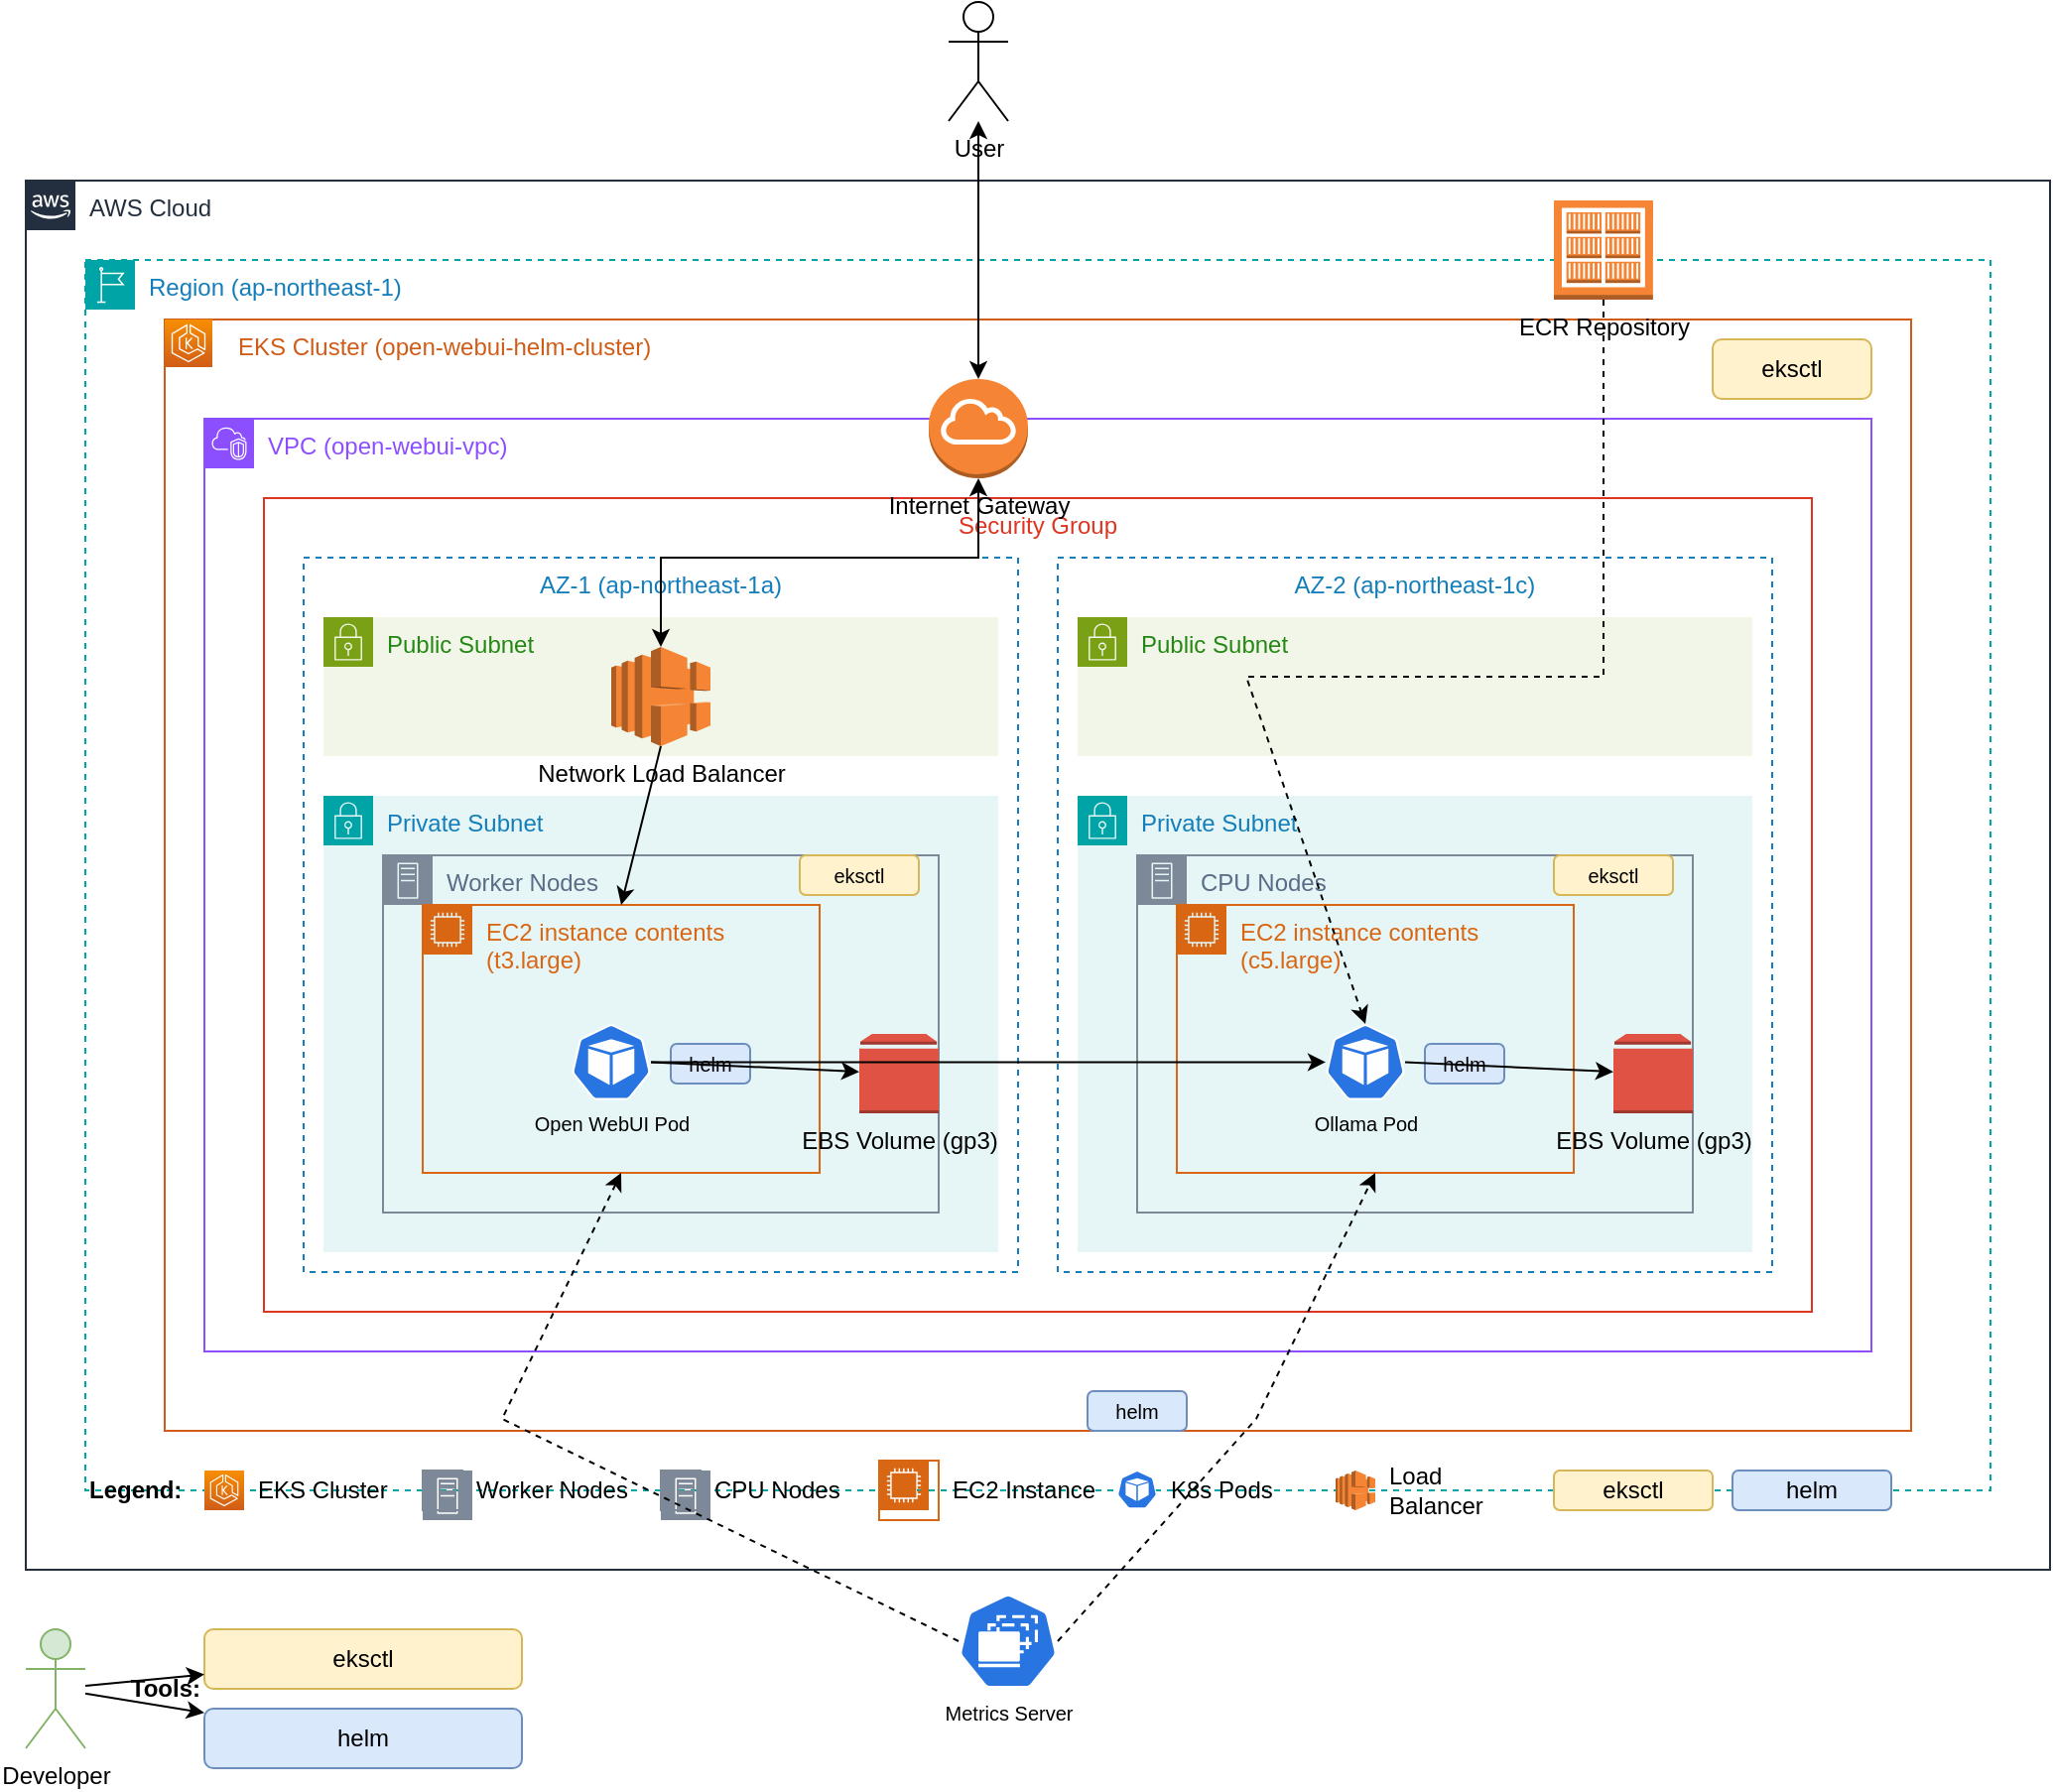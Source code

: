 <mxfile>
    <diagram id="open-webui-eks-architecture" name="Page-1">
        <mxGraphModel dx="365" dy="427" grid="1" gridSize="10" guides="1" tooltips="1" connect="1" arrows="1" fold="1" page="1" pageScale="1" pageWidth="1100" pageHeight="850" math="0" shadow="0">
            <root>
                <mxCell id="0"/>
                <mxCell id="1" parent="0"/>
                <mxCell id="user" value="User" style="shape=umlActor;verticalLabelPosition=bottom;verticalAlign=top;html=1;outlineConnect=0;" parent="1" vertex="1">
                    <mxGeometry x="505" y="10" width="30" height="60" as="geometry"/>
                </mxCell>
                <mxCell id="developer" value="Developer" style="shape=umlActor;verticalLabelPosition=bottom;verticalAlign=top;html=1;outlineConnect=0;fillColor=#d5e8d4;strokeColor=#82b366;" parent="1" vertex="1">
                    <mxGeometry x="40" y="830" width="30" height="60" as="geometry"/>
                </mxCell>
                <mxCell id="tools_used" value="Tools:" style="text;html=1;strokeColor=none;fillColor=none;align=right;verticalAlign=middle;whiteSpace=wrap;rounded=0;fontStyle=1" parent="1" vertex="1">
                    <mxGeometry x="70" y="850" width="60" height="20" as="geometry"/>
                </mxCell>
                <mxCell id="eksctl_tool" value="eksctl" style="rounded=1;whiteSpace=wrap;html=1;fillColor=#fff2cc;strokeColor=#d6b656;align=center;verticalAlign=middle;" parent="1" vertex="1">
                    <mxGeometry x="130" y="830" width="160" height="30" as="geometry"/>
                </mxCell>
                <mxCell id="helm_tool" value="helm" style="rounded=1;whiteSpace=wrap;html=1;fillColor=#dae8fc;strokeColor=#6c8ebf;align=center;verticalAlign=middle;" parent="1" vertex="1">
                    <mxGeometry x="130" y="870" width="160" height="30" as="geometry"/>
                </mxCell>
                <mxCell id="aws_cloud" value="AWS Cloud" style="points=[[0,0],[0.25,0],[0.5,0],[0.75,0],[1,0],[1,0.25],[1,0.5],[1,0.75],[1,1],[0.75,1],[0.5,1],[0.25,1],[0,1],[0,0.75],[0,0.5],[0,0.25]];outlineConnect=0;gradientColor=none;html=1;whiteSpace=wrap;fontSize=12;fontStyle=0;container=1;pointerEvents=0;collapsible=0;recursiveResize=0;shape=mxgraph.aws4.group;grIcon=mxgraph.aws4.group_aws_cloud_alt;strokeColor=#232F3E;fillColor=none;verticalAlign=top;align=left;spacingLeft=30;fontColor=#232F3E;dashed=0;" parent="1" vertex="1">
                    <mxGeometry x="40" y="100" width="1020" height="700" as="geometry"/>
                </mxCell>
                <mxCell id="region" value="Region (ap-northeast-1)" style="points=[[0,0],[0.25,0],[0.5,0],[0.75,0],[1,0],[1,0.25],[1,0.5],[1,0.75],[1,1],[0.75,1],[0.5,1],[0.25,1],[0,1],[0,0.75],[0,0.5],[0,0.25]];outlineConnect=0;gradientColor=none;html=1;whiteSpace=wrap;fontSize=12;fontStyle=0;container=1;pointerEvents=0;collapsible=0;recursiveResize=0;shape=mxgraph.aws4.group;grIcon=mxgraph.aws4.group_region;strokeColor=#00A4A6;fillColor=none;verticalAlign=top;align=left;spacingLeft=30;fontColor=#147EBA;dashed=1;" parent="aws_cloud" vertex="1">
                    <mxGeometry x="30" y="40" width="960" height="620" as="geometry"/>
                </mxCell>
                <mxCell id="eks_cluster" value="EKS Cluster (open-webui-helm-cluster)" style="fillColor=none;strokeColor=#D05C17;verticalAlign=top;fontStyle=0;fontColor=#D05C17;whiteSpace=wrap;html=1;align=left;spacingLeft=35;dashed=0;rounded=0;glass=0;shadow=0;" parent="region" vertex="1">
                    <mxGeometry x="40" y="30" width="880" height="560" as="geometry"/>
                </mxCell>
                <mxCell id="created_with_eksctl" value="eksctl" style="rounded=1;whiteSpace=wrap;html=1;fillColor=#fff2cc;strokeColor=#d6b656;align=center;verticalAlign=middle;" parent="region" vertex="1">
                    <mxGeometry x="820" y="40" width="80" height="30" as="geometry"/>
                </mxCell>
                <mxCell id="eks_icon" value="" style="sketch=0;points=[[0,0,0],[0.25,0,0],[0.5,0,0],[0.75,0,0],[1,0,0],[0,1,0],[0.25,1,0],[0.5,1,0],[0.75,1,0],[1,1,0],[0,0.25,0],[0,0.5,0],[0,0.75,0],[1,0.25,0],[1,0.5,0],[1,0.75,0]];outlineConnect=0;fontColor=#232F3E;gradientColor=#F78E04;gradientDirection=north;fillColor=#D05C17;strokeColor=#ffffff;dashed=0;verticalLabelPosition=bottom;verticalAlign=top;align=center;html=1;fontSize=12;fontStyle=0;aspect=fixed;shape=mxgraph.aws4.resourceIcon;resIcon=mxgraph.aws4.eks;" parent="region" vertex="1">
                    <mxGeometry x="40" y="30" width="24" height="24" as="geometry"/>
                </mxCell>
                <mxCell id="vpc" value="VPC (open-webui-vpc)" style="points=[[0,0],[0.25,0],[0.5,0],[0.75,0],[1,0],[1,0.25],[1,0.5],[1,0.75],[1,1],[0.75,1],[0.5,1],[0.25,1],[0,1],[0,0.75],[0,0.5],[0,0.25]];outlineConnect=0;gradientColor=none;html=1;whiteSpace=wrap;fontSize=12;fontStyle=0;container=1;pointerEvents=0;collapsible=0;recursiveResize=0;shape=mxgraph.aws4.group;grIcon=mxgraph.aws4.group_vpc2;strokeColor=#8C4FFF;fillColor=none;verticalAlign=top;align=left;spacingLeft=30;fontColor=#8C4FFF;dashed=0;" parent="region" vertex="1">
                    <mxGeometry x="60" y="80" width="840" height="470" as="geometry"/>
                </mxCell>
                <mxCell id="security_group" value="Security Group" style="fillColor=none;strokeColor=#DD3522;verticalAlign=top;fontStyle=0;fontColor=#DD3522;whiteSpace=wrap;html=1;" parent="vpc" vertex="1">
                    <mxGeometry x="30" y="40" width="780" height="410" as="geometry"/>
                </mxCell>
                <mxCell id="igw" value="Internet Gateway" style="outlineConnect=0;dashed=0;verticalLabelPosition=bottom;verticalAlign=top;align=center;html=1;shape=mxgraph.aws3.internet_gateway;fillColor=#F58534;gradientColor=none;" parent="vpc" vertex="1">
                    <mxGeometry x="365" y="-20" width="50" height="50" as="geometry"/>
                </mxCell>
                <mxCell id="az1" value="AZ-1 (ap-northeast-1a)" style="fillColor=none;strokeColor=#147EBA;dashed=1;verticalAlign=top;fontStyle=0;fontColor=#147EBA;whiteSpace=wrap;html=1;" parent="vpc" vertex="1">
                    <mxGeometry x="50" y="70" width="360" height="360" as="geometry"/>
                </mxCell>
                <mxCell id="az2" value="AZ-2 (ap-northeast-1c)" style="fillColor=none;strokeColor=#147EBA;dashed=1;verticalAlign=top;fontStyle=0;fontColor=#147EBA;whiteSpace=wrap;html=1;" parent="vpc" vertex="1">
                    <mxGeometry x="430" y="70" width="360" height="360" as="geometry"/>
                </mxCell>
                <mxCell id="public_subnet_az1" value="Public Subnet" style="points=[[0,0],[0.25,0],[0.5,0],[0.75,0],[1,0],[1,0.25],[1,0.5],[1,0.75],[1,1],[0.75,1],[0.5,1],[0.25,1],[0,1],[0,0.75],[0,0.5],[0,0.25]];outlineConnect=0;gradientColor=none;html=1;whiteSpace=wrap;fontSize=12;fontStyle=0;container=1;pointerEvents=0;collapsible=0;recursiveResize=0;shape=mxgraph.aws4.group;grIcon=mxgraph.aws4.group_security_group;grStroke=0;strokeColor=#7AA116;fillColor=#F2F6E8;verticalAlign=top;align=left;spacingLeft=30;fontColor=#248814;dashed=0;" parent="vpc" vertex="1">
                    <mxGeometry x="60" y="100" width="340" height="70" as="geometry"/>
                </mxCell>
                <mxCell id="nlb" value="Network Load Balancer" style="outlineConnect=0;dashed=0;verticalLabelPosition=bottom;verticalAlign=top;align=center;html=1;shape=mxgraph.aws3.elastic_load_balancing;fillColor=#F58534;gradientColor=none;labelPosition=center;" parent="public_subnet_az1" vertex="1">
                    <mxGeometry x="145" y="15" width="50" height="50" as="geometry"/>
                </mxCell>
                <mxCell id="private_subnet_az1" value="Private Subnet" style="points=[[0,0],[0.25,0],[0.5,0],[0.75,0],[1,0],[1,0.25],[1,0.5],[1,0.75],[1,1],[0.75,1],[0.5,1],[0.25,1],[0,1],[0,0.75],[0,0.5],[0,0.25]];outlineConnect=0;gradientColor=none;html=1;whiteSpace=wrap;fontSize=12;fontStyle=0;container=1;pointerEvents=0;collapsible=0;recursiveResize=0;shape=mxgraph.aws4.group;grIcon=mxgraph.aws4.group_security_group;grStroke=0;strokeColor=#00A4A6;fillColor=#E6F6F7;verticalAlign=top;align=left;spacingLeft=30;fontColor=#147EBA;dashed=0;" parent="vpc" vertex="1">
                    <mxGeometry x="60" y="190" width="340" height="230" as="geometry"/>
                </mxCell>
                <mxCell id="worker_nodes" value="Worker Nodes" style="points=[[0,0],[0.25,0],[0.5,0],[0.75,0],[1,0],[1,0.25],[1,0.5],[1,0.75],[1,1],[0.75,1],[0.5,1],[0.25,1],[0,1],[0,0.75],[0,0.5],[0,0.25]];outlineConnect=0;gradientColor=none;html=1;whiteSpace=wrap;fontSize=12;fontStyle=0;container=1;pointerEvents=0;collapsible=0;recursiveResize=0;shape=mxgraph.aws4.group;grIcon=mxgraph.aws4.group_on_premise;strokeColor=#7D8998;fillColor=none;verticalAlign=top;align=left;spacingLeft=30;fontColor=#5A6C86;dashed=0;" parent="private_subnet_az1" vertex="1">
                    <mxGeometry x="30" y="30" width="280" height="180" as="geometry"/>
                </mxCell>
                <mxCell id="worker_nodes_created_with" value="eksctl" style="rounded=1;whiteSpace=wrap;html=1;fillColor=#fff2cc;strokeColor=#d6b656;align=center;fontSize=10;" parent="private_subnet_az1" vertex="1">
                    <mxGeometry x="240" y="30" width="60" height="20" as="geometry"/>
                </mxCell>
                <mxCell id="ec2_worker_instance" value="EC2 instance contents (t3.large)" style="points=[[0,0],[0.25,0],[0.5,0],[0.75,0],[1,0],[1,0.25],[1,0.5],[1,0.75],[1,1],[0.75,1],[0.5,1],[0.25,1],[0,1],[0,0.75],[0,0.5],[0,0.25]];outlineConnect=0;gradientColor=none;html=1;whiteSpace=wrap;fontSize=12;fontStyle=0;container=1;pointerEvents=0;collapsible=0;recursiveResize=0;shape=mxgraph.aws4.group;grIcon=mxgraph.aws4.group_ec2_instance_contents;strokeColor=#D86613;fillColor=none;verticalAlign=top;align=left;spacingLeft=30;fontColor=#D86613;dashed=0;" parent="private_subnet_az1" vertex="1">
                    <mxGeometry x="50" y="55" width="200" height="135" as="geometry"/>
                </mxCell>
                <mxCell id="openwebui_pod" value="Open WebUI Pod" style="sketch=0;html=1;dashed=0;whitespace=wrap;fillColor=#2875E2;strokeColor=#ffffff;points=[[0.005,0.63,0],[0.1,0.2,0],[0.9,0.2,0],[0.5,0,0],[0.995,0.63,0],[0.72,0.99,0],[0.5,1,0],[0.28,0.99,0]];verticalLabelPosition=bottom;verticalAlign=top;align=center;html=1;fontSize=10;fontStyle=0;aspect=fixed;shape=mxgraph.kubernetes.icon;prIcon=pod" parent="ec2_worker_instance" vertex="1">
                    <mxGeometry x="75" y="60" width="40" height="38.4" as="geometry"/>
                </mxCell>
                <mxCell id="openwebui_created_with" value="helm" style="rounded=1;whiteSpace=wrap;html=1;fillColor=#dae8fc;strokeColor=#6c8ebf;align=center;fontSize=10;" parent="ec2_worker_instance" vertex="1">
                    <mxGeometry x="125" y="70" width="40" height="20" as="geometry"/>
                </mxCell>
                <mxCell id="ebs_volume_az1" value="EBS Volume (gp3)" style="outlineConnect=0;dashed=0;verticalLabelPosition=bottom;verticalAlign=top;align=center;html=1;shape=mxgraph.aws3.volume;fillColor=#E05243;gradientColor=none;" parent="private_subnet_az1" vertex="1">
                    <mxGeometry x="270" y="120" width="40" height="40" as="geometry"/>
                </mxCell>
                <mxCell id="conn_openwebui_to_ebs" value="" style="endArrow=classic;html=1;rounded=0;exitX=1;exitY=0.5;exitDx=0;exitDy=0;exitPerimeter=0;" parent="private_subnet_az1" source="openwebui_pod" target="ebs_volume_az1" edge="1">
                    <mxGeometry width="50" height="50" relative="1" as="geometry">
                        <mxPoint x="170" y="180" as="sourcePoint"/>
                        <mxPoint x="220" y="130" as="targetPoint"/>
                    </mxGeometry>
                </mxCell>
                <mxCell id="public_subnet_az2" value="Public Subnet" style="points=[[0,0],[0.25,0],[0.5,0],[0.75,0],[1,0],[1,0.25],[1,0.5],[1,0.75],[1,1],[0.75,1],[0.5,1],[0.25,1],[0,1],[0,0.75],[0,0.5],[0,0.25]];outlineConnect=0;gradientColor=none;html=1;whiteSpace=wrap;fontSize=12;fontStyle=0;container=1;pointerEvents=0;collapsible=0;recursiveResize=0;shape=mxgraph.aws4.group;grIcon=mxgraph.aws4.group_security_group;grStroke=0;strokeColor=#7AA116;fillColor=#F2F6E8;verticalAlign=top;align=left;spacingLeft=30;fontColor=#248814;dashed=0;" parent="vpc" vertex="1">
                    <mxGeometry x="440" y="100" width="340" height="70" as="geometry"/>
                </mxCell>
                <mxCell id="private_subnet_az2" value="Private Subnet" style="points=[[0,0],[0.25,0],[0.5,0],[0.75,0],[1,0],[1,0.25],[1,0.5],[1,0.75],[1,1],[0.75,1],[0.5,1],[0.25,1],[0,1],[0,0.75],[0,0.5],[0,0.25]];outlineConnect=0;gradientColor=none;html=1;whiteSpace=wrap;fontSize=12;fontStyle=0;container=1;pointerEvents=0;collapsible=0;recursiveResize=0;shape=mxgraph.aws4.group;grIcon=mxgraph.aws4.group_security_group;grStroke=0;strokeColor=#00A4A6;fillColor=#E6F6F7;verticalAlign=top;align=left;spacingLeft=30;fontColor=#147EBA;dashed=0;" parent="vpc" vertex="1">
                    <mxGeometry x="440" y="190" width="340" height="230" as="geometry"/>
                </mxCell>
                <mxCell id="cpu_nodes" value="CPU Nodes" style="points=[[0,0],[0.25,0],[0.5,0],[0.75,0],[1,0],[1,0.25],[1,0.5],[1,0.75],[1,1],[0.75,1],[0.5,1],[0.25,1],[0,1],[0,0.75],[0,0.5],[0,0.25]];outlineConnect=0;gradientColor=none;html=1;whiteSpace=wrap;fontSize=12;fontStyle=0;container=1;pointerEvents=0;collapsible=0;recursiveResize=0;shape=mxgraph.aws4.group;grIcon=mxgraph.aws4.group_on_premise;strokeColor=#7D8998;fillColor=none;verticalAlign=top;align=left;spacingLeft=30;fontColor=#5A6C86;dashed=0;" parent="private_subnet_az2" vertex="1">
                    <mxGeometry x="30" y="30" width="280" height="180" as="geometry"/>
                </mxCell>
                <mxCell id="cpu_nodes_created_with" value="eksctl" style="rounded=1;whiteSpace=wrap;html=1;fillColor=#fff2cc;strokeColor=#d6b656;align=center;fontSize=10;" parent="private_subnet_az2" vertex="1">
                    <mxGeometry x="240" y="30" width="60" height="20" as="geometry"/>
                </mxCell>
                <mxCell id="ec2_cpu_instance" value="EC2 instance contents (c5.large)" style="points=[[0,0],[0.25,0],[0.5,0],[0.75,0],[1,0],[1,0.25],[1,0.5],[1,0.75],[1,1],[0.75,1],[0.5,1],[0.25,1],[0,1],[0,0.75],[0,0.5],[0,0.25]];outlineConnect=0;gradientColor=none;html=1;whiteSpace=wrap;fontSize=12;fontStyle=0;container=1;pointerEvents=0;collapsible=0;recursiveResize=0;shape=mxgraph.aws4.group;grIcon=mxgraph.aws4.group_ec2_instance_contents;strokeColor=#D86613;fillColor=none;verticalAlign=top;align=left;spacingLeft=30;fontColor=#D86613;dashed=0;" parent="private_subnet_az2" vertex="1">
                    <mxGeometry x="50" y="55" width="200" height="135" as="geometry"/>
                </mxCell>
                <mxCell id="ollama_pod" value="Ollama Pod" style="sketch=0;html=1;dashed=0;whitespace=wrap;fillColor=#2875E2;strokeColor=#ffffff;points=[[0.005,0.63,0],[0.1,0.2,0],[0.9,0.2,0],[0.5,0,0],[0.995,0.63,0],[0.72,0.99,0],[0.5,1,0],[0.28,0.99,0]];verticalLabelPosition=bottom;verticalAlign=top;align=center;html=1;fontSize=10;fontStyle=0;aspect=fixed;shape=mxgraph.kubernetes.icon;prIcon=pod" parent="ec2_cpu_instance" vertex="1">
                    <mxGeometry x="75" y="60" width="40" height="38.4" as="geometry"/>
                </mxCell>
                <mxCell id="ollama_created_with" value="helm" style="rounded=1;whiteSpace=wrap;html=1;fillColor=#dae8fc;strokeColor=#6c8ebf;align=center;fontSize=10;" parent="ec2_cpu_instance" vertex="1">
                    <mxGeometry x="125" y="70" width="40" height="20" as="geometry"/>
                </mxCell>
                <mxCell id="ebs_volume_az2" value="EBS Volume (gp3)" style="outlineConnect=0;dashed=0;verticalLabelPosition=bottom;verticalAlign=top;align=center;html=1;shape=mxgraph.aws3.volume;fillColor=#E05243;gradientColor=none;" parent="private_subnet_az2" vertex="1">
                    <mxGeometry x="270" y="120" width="40" height="40" as="geometry"/>
                </mxCell>
                <mxCell id="conn_ollama_to_ebs" value="" style="endArrow=classic;html=1;rounded=0;exitX=1;exitY=0.5;exitDx=0;exitDy=0;exitPerimeter=0;" parent="private_subnet_az2" source="ollama_pod" target="ebs_volume_az2" edge="1">
                    <mxGeometry width="50" height="50" relative="1" as="geometry">
                        <mxPoint x="440" y="230" as="sourcePoint"/>
                        <mxPoint x="220" y="130" as="targetPoint"/>
                    </mxGeometry>
                </mxCell>
                <mxCell id="conn_igw_to_nlb" value="" style="endArrow=classic;startArrow=classic;html=1;rounded=0;entryX=0.5;entryY=1;entryDx=0;entryDy=0;entryPerimeter=0;exitX=0.5;exitY=0;exitDx=0;exitDy=0;exitPerimeter=0;" parent="vpc" source="nlb" target="igw" edge="1">
                    <mxGeometry width="50" height="50" relative="1" as="geometry">
                        <mxPoint x="170" y="180" as="sourcePoint"/>
                        <mxPoint x="220" y="130" as="targetPoint"/>
                        <Array as="points">
                            <mxPoint x="230" y="70"/>
                            <mxPoint x="390" y="70"/>
                        </Array>
                    </mxGeometry>
                </mxCell>
                <mxCell id="conn_nlb_to_ec2" value="" style="endArrow=classic;html=1;rounded=0;exitX=0.5;exitY=1;exitDx=0;exitDy=0;exitPerimeter=0;entryX=0.5;entryY=0;entryDx=0;entryDy=0;" parent="vpc" source="nlb" target="ec2_worker_instance" edge="1">
                    <mxGeometry width="50" height="50" relative="1" as="geometry">
                        <mxPoint x="170" y="180" as="sourcePoint"/>
                        <mxPoint x="220" y="130" as="targetPoint"/>
                    </mxGeometry>
                </mxCell>
                <mxCell id="conn_openwebui_to_ollama" style="edgeStyle=none;html=1;exitX=1;exitY=0.5;exitDx=0;exitDy=0;exitPerimeter=0;entryX=0;entryY=0.5;entryDx=0;entryDy=0;entryPerimeter=0;" parent="vpc" source="openwebui_pod" target="ollama_pod" edge="1">
                    <mxGeometry relative="1" as="geometry"/>
                </mxCell>
                <mxCell id="metrics_created_with" value="helm" style="rounded=1;whiteSpace=wrap;html=1;fillColor=#dae8fc;strokeColor=#6c8ebf;align=center;fontSize=10;" parent="region" vertex="1">
                    <mxGeometry x="505" y="570" width="50" height="20" as="geometry"/>
                </mxCell>
                <mxCell id="legend_title" value="Legend:" style="text;html=1;strokeColor=none;fillColor=none;align=left;verticalAlign=middle;whiteSpace=wrap;rounded=0;fontStyle=1" parent="aws_cloud" vertex="1">
                    <mxGeometry x="30" y="650" width="60" height="20" as="geometry"/>
                </mxCell>
                <mxCell id="legend_eks" value="" style="sketch=0;points=[[0,0,0],[0.25,0,0],[0.5,0,0],[0.75,0,0],[1,0,0],[0,1,0],[0.25,1,0],[0.5,1,0],[0.75,1,0],[1,1,0],[0,0.25,0],[0,0.5,0],[0,0.75,0],[1,0.25,0],[1,0.5,0],[1,0.75,0]];outlineConnect=0;fontColor=#232F3E;gradientColor=#F78E04;gradientDirection=north;fillColor=#D05C17;strokeColor=#ffffff;dashed=0;verticalLabelPosition=bottom;verticalAlign=top;align=center;html=1;fontSize=12;fontStyle=0;aspect=fixed;shape=mxgraph.aws4.resourceIcon;resIcon=mxgraph.aws4.eks;" parent="aws_cloud" vertex="1">
                    <mxGeometry x="90" y="650" width="20" height="20" as="geometry"/>
                </mxCell>
                <mxCell id="legend_eks_text" value="EKS Cluster" style="text;html=1;strokeColor=none;fillColor=none;align=left;verticalAlign=middle;whiteSpace=wrap;rounded=0;" parent="aws_cloud" vertex="1">
                    <mxGeometry x="115" y="650" width="75" height="20" as="geometry"/>
                </mxCell>
                <mxCell id="legend_worker_nodes" value="" style="points=[[0,0],[0.25,0],[0.5,0],[0.75,0],[1,0],[1,0.25],[1,0.5],[1,0.75],[1,1],[0.75,1],[0.5,1],[0.25,1],[0,1],[0,0.75],[0,0.5],[0,0.25]];outlineConnect=0;gradientColor=none;html=1;whiteSpace=wrap;fontSize=12;fontStyle=0;shape=mxgraph.aws4.group;grIcon=mxgraph.aws4.group_on_premise;strokeColor=#7D8998;fillColor=none;" parent="aws_cloud" vertex="1">
                    <mxGeometry x="200" y="650" width="20" height="20" as="geometry"/>
                </mxCell>
                <mxCell id="legend_worker_nodes_text" value="Worker Nodes" style="text;html=1;strokeColor=none;fillColor=none;align=left;verticalAlign=middle;whiteSpace=wrap;rounded=0;" parent="aws_cloud" vertex="1">
                    <mxGeometry x="225" y="650" width="85" height="20" as="geometry"/>
                </mxCell>
                <mxCell id="legend_cpu_nodes" value="" style="points=[[0,0],[0.25,0],[0.5,0],[0.75,0],[1,0],[1,0.25],[1,0.5],[1,0.75],[1,1],[0.75,1],[0.5,1],[0.25,1],[0,1],[0,0.75],[0,0.5],[0,0.25]];outlineConnect=0;gradientColor=none;html=1;whiteSpace=wrap;fontSize=12;fontStyle=0;shape=mxgraph.aws4.group;grIcon=mxgraph.aws4.group_on_premise;strokeColor=#7D8998;fillColor=none;" parent="aws_cloud" vertex="1">
                    <mxGeometry x="320" y="650" width="20" height="20" as="geometry"/>
                </mxCell>
                <mxCell id="legend_cpu_nodes_text" value="CPU Nodes" style="text;html=1;strokeColor=none;fillColor=none;align=left;verticalAlign=middle;whiteSpace=wrap;rounded=0;" parent="aws_cloud" vertex="1">
                    <mxGeometry x="345" y="650" width="75" height="20" as="geometry"/>
                </mxCell>
                <mxCell id="legend_ec2" value="" style="points=[[0,0],[0.25,0],[0.5,0],[0.75,0],[1,0],[1,0.25],[1,0.5],[1,0.75],[1,1],[0.75,1],[0.5,1],[0.25,1],[0,1],[0,0.75],[0,0.5],[0,0.25]];outlineConnect=0;gradientColor=none;html=1;whiteSpace=wrap;fontSize=12;fontStyle=0;container=1;pointerEvents=0;collapsible=0;recursiveResize=0;shape=mxgraph.aws4.group;grIcon=mxgraph.aws4.group_ec2_instance_contents;strokeColor=#D86613;fillColor=none;verticalAlign=top;align=left;spacingLeft=30;fontColor=#D86613;dashed=0;" parent="aws_cloud" vertex="1">
                    <mxGeometry x="430" y="645" width="30" height="30" as="geometry"/>
                </mxCell>
                <mxCell id="legend_ec2_text" value="EC2 Instance" style="text;html=1;strokeColor=none;fillColor=none;align=left;verticalAlign=middle;whiteSpace=wrap;rounded=0;" parent="aws_cloud" vertex="1">
                    <mxGeometry x="465" y="650" width="85" height="20" as="geometry"/>
                </mxCell>
                <mxCell id="legend_pod" value="" style="sketch=0;html=1;dashed=0;whitespace=wrap;fillColor=#2875E2;strokeColor=#ffffff;points=[[0.005,0.63,0],[0.1,0.2,0],[0.9,0.2,0],[0.5,0,0],[0.995,0.63,0],[0.72,0.99,0],[0.5,1,0],[0.28,0.99,0]];verticalLabelPosition=bottom;verticalAlign=top;align=center;html=1;fontSize=12;fontStyle=0;aspect=fixed;shape=mxgraph.kubernetes.icon;prIcon=pod" parent="aws_cloud" vertex="1">
                    <mxGeometry x="550" y="650" width="20" height="19.2" as="geometry"/>
                </mxCell>
                <mxCell id="legend_pod_text" value="K8s Pods" style="text;html=1;strokeColor=none;fillColor=none;align=left;verticalAlign=middle;whiteSpace=wrap;rounded=0;" parent="aws_cloud" vertex="1">
                    <mxGeometry x="575" y="650" width="75" height="20" as="geometry"/>
                </mxCell>
                <mxCell id="legend_nlb" value="" style="outlineConnect=0;dashed=0;verticalLabelPosition=bottom;verticalAlign=top;align=center;html=1;shape=mxgraph.aws3.elastic_load_balancing;fillColor=#F58534;gradientColor=none;" parent="aws_cloud" vertex="1">
                    <mxGeometry x="660" y="650" width="20" height="20" as="geometry"/>
                </mxCell>
                <mxCell id="legend_nlb_text" value="Load Balancer" style="text;html=1;strokeColor=none;fillColor=none;align=left;verticalAlign=middle;whiteSpace=wrap;rounded=0;" parent="aws_cloud" vertex="1">
                    <mxGeometry x="685" y="650" width="75" height="20" as="geometry"/>
                </mxCell>
                <mxCell id="command_legend_eksctl" value="eksctl" style="rounded=1;whiteSpace=wrap;html=1;fillColor=#fff2cc;strokeColor=#d6b656;" parent="aws_cloud" vertex="1">
                    <mxGeometry x="770" y="650" width="80" height="20" as="geometry"/>
                </mxCell>
                <mxCell id="command_legend_helm" value="helm" style="rounded=1;whiteSpace=wrap;html=1;fillColor=#dae8fc;strokeColor=#6c8ebf;" parent="aws_cloud" vertex="1">
                    <mxGeometry x="860" y="650" width="80" height="20" as="geometry"/>
                </mxCell>
                <mxCell id="ecr" value="ECR Repository" style="outlineConnect=0;dashed=0;verticalLabelPosition=bottom;verticalAlign=top;align=center;html=1;shape=mxgraph.aws3.ecr_registry;fillColor=#F58534;gradientColor=none;" parent="aws_cloud" vertex="1">
                    <mxGeometry x="770" y="10" width="50" height="50" as="geometry"/>
                </mxCell>
                <mxCell id="conn_ecr_to_pods" value="" style="endArrow=classic;html=1;rounded=0;entryX=0.5;entryY=0;entryDx=0;entryDy=0;entryPerimeter=0;exitX=0.5;exitY=1;exitDx=0;exitDy=0;exitPerimeter=0;dashed=1;" parent="aws_cloud" source="ecr" target="ollama_pod" edge="1">
                    <mxGeometry width="50" height="50" relative="1" as="geometry">
                        <mxPoint x="260" y="290" as="sourcePoint"/>
                        <mxPoint x="310" y="240" as="targetPoint"/>
                        <Array as="points">
                            <mxPoint x="795" y="250"/>
                            <mxPoint x="615" y="250"/>
                        </Array>
                    </mxGeometry>
                </mxCell>
                <mxCell id="conn_user_to_igw" value="" style="endArrow=classic;startArrow=classic;html=1;rounded=0;" parent="1" source="user" target="igw" edge="1">
                    <mxGeometry width="50" height="50" relative="1" as="geometry">
                        <mxPoint x="330" y="210" as="sourcePoint"/>
                        <mxPoint x="380" y="160" as="targetPoint"/>
                    </mxGeometry>
                </mxCell>
                <mxCell id="conn_developer_to_tools" value="" style="endArrow=classic;html=1;rounded=0;" parent="1" source="developer" target="eksctl_tool" edge="1">
                    <mxGeometry width="50" height="50" relative="1" as="geometry">
                        <mxPoint x="340" y="500" as="sourcePoint"/>
                        <mxPoint x="390" y="450" as="targetPoint"/>
                    </mxGeometry>
                </mxCell>
                <mxCell id="conn_developer_to_helm" value="" style="endArrow=classic;html=1;rounded=0;" parent="1" source="developer" target="helm_tool" edge="1">
                    <mxGeometry width="50" height="50" relative="1" as="geometry">
                        <mxPoint x="80" y="858" as="sourcePoint"/>
                        <mxPoint x="140" y="845" as="targetPoint"/>
                    </mxGeometry>
                </mxCell>
                <mxCell id="metrics_pod" value="Metrics Server" style="sketch=0;html=1;dashed=0;whitespace=wrap;fillColor=#2875E2;strokeColor=#ffffff;points=[[0.005,0.63,0],[0.1,0.2,0],[0.9,0.2,0],[0.5,0,0],[0.995,0.63,0],[0.72,0.99,0],[0.5,1,0],[0.28,0.99,0]];verticalLabelPosition=bottom;verticalAlign=top;align=center;html=1;fontSize=10;fontStyle=0;aspect=fixed;shape=mxgraph.kubernetes.icon;prIcon=ds" parent="1" vertex="1">
                    <mxGeometry x="510" y="812" width="50" height="48" as="geometry"/>
                </mxCell>
                <mxCell id="conn_metrics_to_worker_ec2" value="" style="endArrow=classic;html=1;rounded=0;exitX=0;exitY=0.5;exitDx=0;exitDy=0;exitPerimeter=0;entryX=0.5;entryY=1;entryDx=0;entryDy=0;dashed=1;" parent="1" source="metrics_pod" target="ec2_worker_instance" edge="1">
                    <mxGeometry width="50" height="50" relative="1" as="geometry">
                        <mxPoint x="400" y="450" as="sourcePoint"/>
                        <mxPoint x="450" y="400" as="targetPoint"/>
                        <Array as="points">
                            <mxPoint x="280" y="724"/>
                        </Array>
                    </mxGeometry>
                </mxCell>
                <mxCell id="conn_metrics_to_cpu_ec2" value="" style="endArrow=classic;html=1;rounded=0;exitX=1;exitY=0.5;exitDx=0;exitDy=0;exitPerimeter=0;entryX=0.5;entryY=1;entryDx=0;entryDy=0;dashed=1;" parent="1" source="metrics_pod" target="ec2_cpu_instance" edge="1">
                    <mxGeometry width="50" height="50" relative="1" as="geometry">
                        <mxPoint x="400" y="450" as="sourcePoint"/>
                        <mxPoint x="450" y="400" as="targetPoint"/>
                        <Array as="points">
                            <mxPoint x="660" y="724"/>
                        </Array>
                    </mxGeometry>
                </mxCell>
            </root>
        </mxGraphModel>
    </diagram>
</mxfile>
